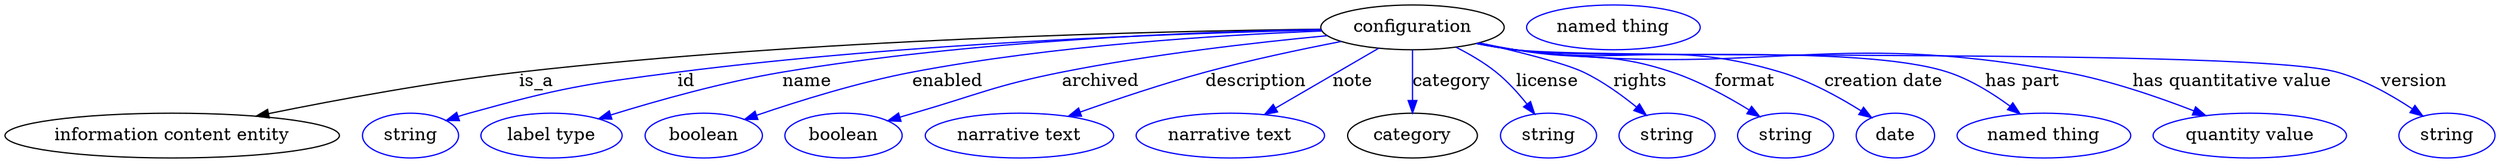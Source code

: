 digraph {
	graph [bb="0,0,1990.2,123"];
	node [label="\N"];
	configuration	 [height=0.5,
		label=configuration,
		pos="1123.9,105",
		width=2.0401];
	"information content entity"	 [height=0.5,
		pos="133.89,18",
		width=3.7191];
	configuration -> "information content entity"	 [label=is_a,
		lp="423.89,61.5",
		pos="e,203.26,33.454 1051.1,102.56 895.04,97.114 532.39,83.343 409.89,69 343.14,61.185 268.21,46.989 213.28,35.555"];
	id	 [color=blue,
		height=0.5,
		label=string,
		pos="323.89,18",
		width=1.0652];
	configuration -> id	 [color=blue,
		label=id,
		lp="543.89,61.5",
		pos="e,352.71,29.919 1050.4,103.67 938.91,100.94 720.67,92.792 536.89,69 462.29,59.342 443.16,56.86 370.89,36 368.09,35.194 365.23,34.293 \
362.37,33.335",
		style=solid];
	name	 [color=blue,
		height=0.5,
		label="label type",
		pos="436.89,18",
		width=1.5707];
	configuration -> name	 [color=blue,
		label=name,
		lp="640.89,61.5",
		pos="e,475.86,31.24 1051.5,101.6 932.77,95.714 701.55,82.923 620.89,69 574.31,60.96 522.53,46.054 485.8,34.425",
		style=solid];
	enabled	 [color=blue,
		height=0.5,
		label=boolean,
		pos="557.89,18",
		width=1.2999];
	configuration -> enabled	 [color=blue,
		label=enabled,
		lp="753.39,61.5",
		pos="e,591.57,30.62 1050.8,102.77 970.37,99.296 837.42,90.582 724.89,69 681.94,60.763 634.36,45.615 601.02,33.959",
		style=solid];
	archived	 [color=blue,
		height=0.5,
		label=boolean,
		pos="669.89,18",
		width=1.2999];
	configuration -> archived	 [color=blue,
		label=archived,
		lp="877.39,61.5",
		pos="e,705.67,29.751 1054.9,98.771 998.38,93.021 916.5,83.209 845.89,69 791.66,58.088 778.9,51.8 725.89,36 722.51,34.992 719.02,33.929 \
715.51,32.843",
		style=solid];
	description	 [color=blue,
		height=0.5,
		label="narrative text",
		pos="809.89,18",
		width=2.0943];
	configuration -> description	 [color=blue,
		label=description,
		lp="997.89,61.5",
		pos="e,849.71,33.293 1065.1,94.147 1032.9,87.748 992.44,78.961 956.89,69 923.96,59.777 887.66,47.206 859.37,36.853",
		style=solid];
	note	 [color=blue,
		height=0.5,
		label="narrative text",
		pos="978.89,18",
		width=2.0943];
	configuration -> note	 [color=blue,
		label=note,
		lp="1076.9,61.5",
		pos="e,1007.3,35.02 1095.9,88.226 1073.2,74.593 1041,55.242 1016.1,40.305",
		style=solid];
	category	 [height=0.5,
		pos="1123.9,18",
		width=1.4443];
	configuration -> category	 [color=blue,
		label=category,
		lp="1155.9,61.5",
		pos="e,1123.9,36.003 1123.9,86.974 1123.9,75.192 1123.9,59.561 1123.9,46.158",
		style=solid];
	license	 [color=blue,
		height=0.5,
		label=string,
		pos="1231.9,18",
		width=1.0652];
	configuration -> license	 [color=blue,
		label=license,
		lp="1231.4,61.5",
		pos="e,1220.8,35.6 1160.2,89.311 1171,83.748 1182.5,76.882 1191.9,69 1200.4,61.855 1208.4,52.609 1214.9,43.956",
		style=solid];
	rights	 [color=blue,
		height=0.5,
		label=string,
		pos="1326.9,18",
		width=1.0652];
	configuration -> rights	 [color=blue,
		label=rights,
		lp="1306.4,61.5",
		pos="e,1310,34.17 1178.6,92.973 1210.1,85.586 1246.3,76.195 1260.9,69 1275.8,61.673 1290.6,50.691 1302.3,40.792",
		style=solid];
	format	 [color=blue,
		height=0.5,
		label=string,
		pos="1421.9,18",
		width=1.0652];
	configuration -> format	 [color=blue,
		label=format,
		lp="1390.4,61.5",
		pos="e,1400.4,33.229 1177.6,92.615 1187,90.616 1196.7,88.661 1205.9,87 1261.6,76.929 1278.3,87.262 1331.9,69 1353,61.809 1374.8,49.614 \
1391.6,38.953",
		style=solid];
	"creation date"	 [color=blue,
		height=0.5,
		label=date,
		pos="1509.9,18",
		width=0.86659];
	configuration -> "creation date"	 [color=blue,
		label="creation date",
		lp="1501.9,61.5",
		pos="e,1490.4,32.179 1176.6,92.351 1186.3,90.333 1196.4,88.439 1205.9,87 1299.8,72.784 1328.1,96.855 1418.9,69 1441.4,62.082 1464.6,48.995 \
1481.9,37.811",
		style=solid];
	"has part"	 [color=blue,
		height=0.5,
		label="named thing",
		pos="1628.9,18",
		width=1.9318];
	configuration -> "has part"	 [color=blue,
		label="has part",
		lp="1612.9,61.5",
		pos="e,1609.8,35.344 1176.2,92.185 1186,90.158 1196.2,88.303 1205.9,87 1282.6,76.664 1480.5,93.684 1553.9,69 1571.3,63.139 1588.4,52.015 \
1601.9,41.647",
		style=solid];
	"has quantitative value"	 [color=blue,
		height=0.5,
		label="quantity value",
		pos="1793.9,18",
		width=2.1484];
	configuration -> "has quantitative value"	 [color=blue,
		label="has quantitative value",
		lp="1780.9,61.5",
		pos="e,1757.6,33.964 1175.7,92.189 1185.7,90.135 1196.1,88.269 1205.9,87 1400.4,61.874 1454.2,105.54 1646.9,69 1681.8,62.377 1719.7,49.083 \
1748.2,37.728",
		style=solid];
	version	 [color=blue,
		height=0.5,
		label=string,
		pos="1951.9,18",
		width=1.0652];
	configuration -> version	 [color=blue,
		label=version,
		lp="1923.4,61.5",
		pos="e,1932.1,33.519 1175.7,92.082 1185.7,90.037 1196.1,88.203 1205.9,87 1278.6,78.108 1794.5,89.156 1864.9,69 1886,62.943 1907.4,50.536 \
1923.7,39.476",
		style=solid];
	"named thing_category"	 [color=blue,
		height=0.5,
		label="named thing",
		pos="1284.9,105",
		width=1.9318];
}

